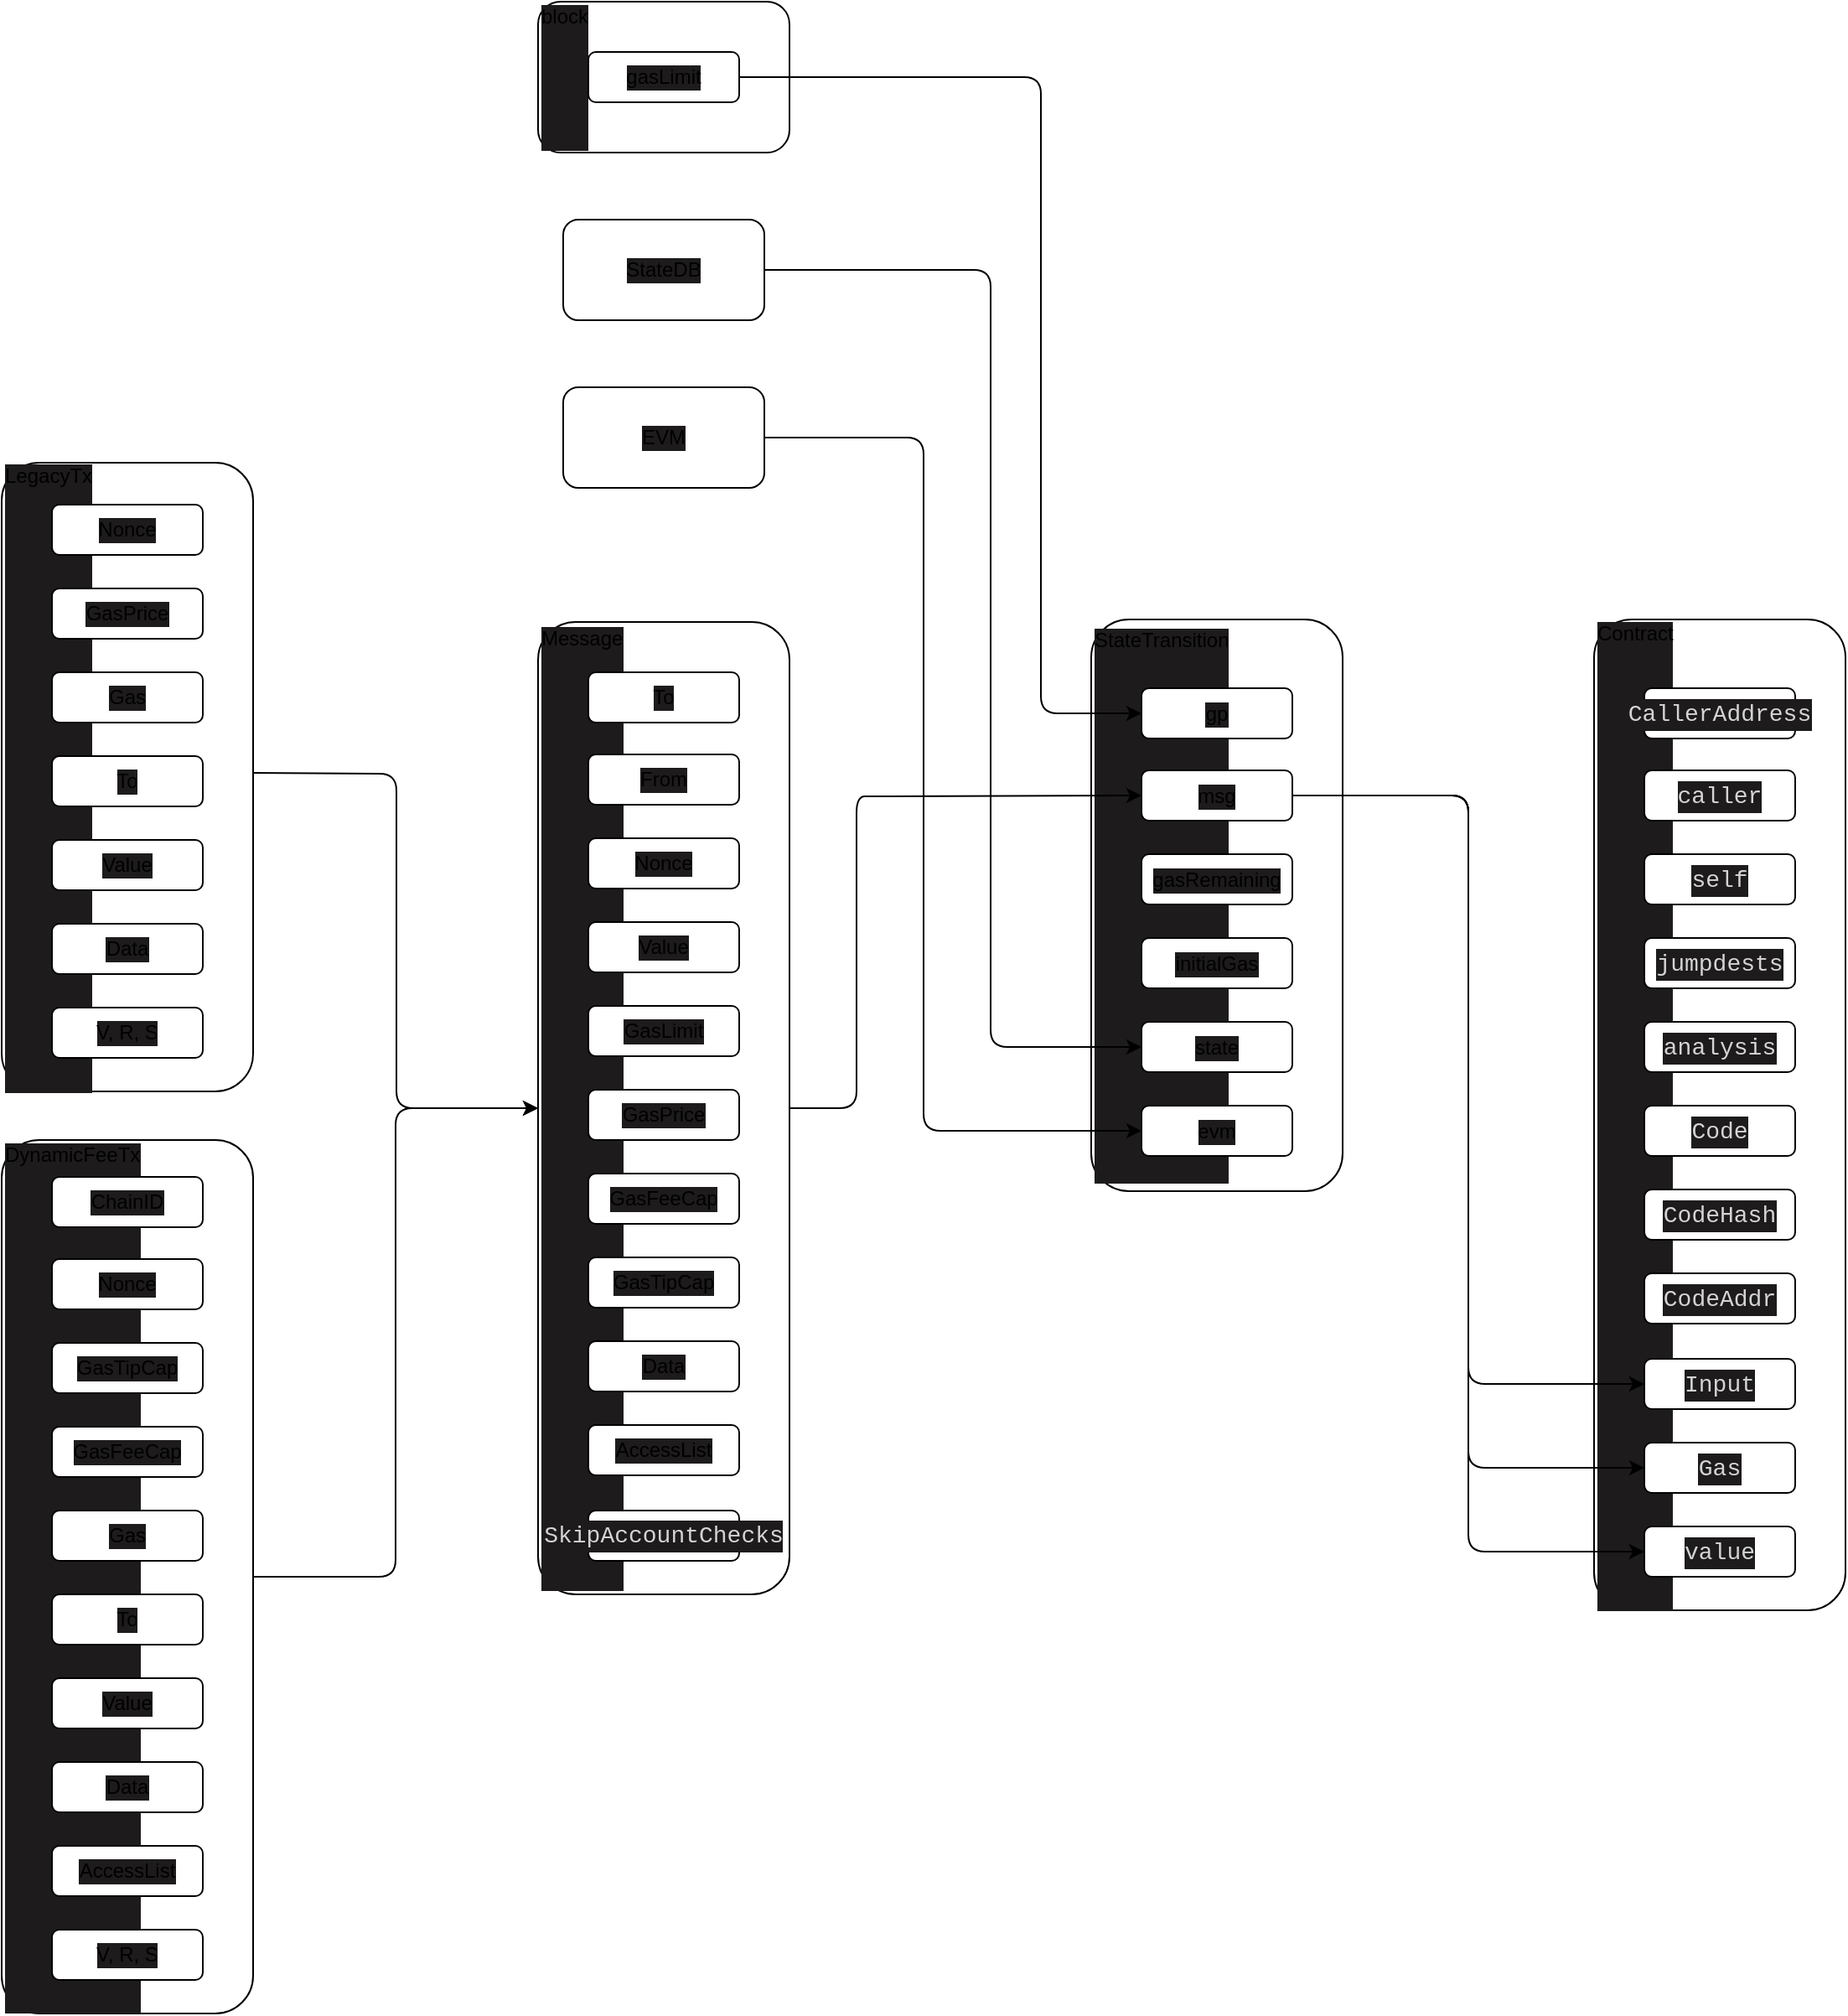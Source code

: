 <mxfile>
    <diagram id="FlmswCmc56v3vRLj65B9" name="Page-1">
        <mxGraphModel dx="1132" dy="1961" grid="1" gridSize="10" guides="1" tooltips="1" connect="1" arrows="1" fold="1" page="1" pageScale="1" pageWidth="827" pageHeight="1169" math="0" shadow="0">
            <root>
                <mxCell id="0"/>
                <mxCell id="1" parent="0"/>
                <mxCell id="44" value="Contract&lt;br&gt;&lt;br&gt;&lt;br&gt;&lt;br&gt;&lt;br&gt;&lt;br&gt;&lt;br&gt;&lt;br&gt;&lt;br&gt;&lt;br&gt;&lt;br&gt;&lt;br&gt;&lt;br&gt;&lt;br&gt;&lt;br&gt;&lt;br&gt;&lt;br&gt;&lt;br&gt;&lt;br&gt;&lt;br&gt;&lt;br&gt;&lt;br&gt;&lt;br&gt;&lt;br&gt;&lt;br&gt;&lt;br&gt;&lt;br&gt;&lt;br&gt;&lt;br&gt;&lt;br&gt;&lt;br&gt;&lt;br&gt;&lt;br&gt;&lt;br&gt;&lt;br&gt;&lt;br&gt;&lt;br&gt;&lt;br&gt;&lt;br&gt;&lt;br&gt;&lt;br&gt;" style="rounded=1;whiteSpace=wrap;html=1;align=left;labelBackgroundColor=#1D1B1B;" vertex="1" parent="1">
                    <mxGeometry x="1000" y="308.5" width="150" height="591" as="geometry"/>
                </mxCell>
                <mxCell id="43" value="DynamicFeeTx&lt;br&gt;&lt;br&gt;&lt;br&gt;&lt;br&gt;&lt;br&gt;&lt;br&gt;&lt;br&gt;&lt;br&gt;&lt;br&gt;&lt;br&gt;&lt;br&gt;&lt;br&gt;&lt;br&gt;&lt;br&gt;&lt;br&gt;&lt;br&gt;&lt;br&gt;&lt;br&gt;&lt;br&gt;&lt;br&gt;&lt;br&gt;&lt;br&gt;&lt;br&gt;&lt;br&gt;&lt;br&gt;&lt;br&gt;&lt;br&gt;&lt;br&gt;&lt;br&gt;&lt;br&gt;&lt;br&gt;&lt;br&gt;&lt;br&gt;&lt;br&gt;&lt;br&gt;&lt;br&gt;" style="rounded=1;whiteSpace=wrap;html=1;align=left;labelBackgroundColor=#1D1B1B;" vertex="1" parent="1">
                    <mxGeometry x="50" y="619" width="150" height="521" as="geometry"/>
                </mxCell>
                <mxCell id="42" value="LegacyTx&lt;br&gt;&lt;br&gt;&lt;br&gt;&lt;br&gt;&lt;br&gt;&lt;br&gt;&lt;br&gt;&lt;br&gt;&lt;br&gt;&lt;br&gt;&lt;br&gt;&lt;br&gt;&lt;br&gt;&lt;br&gt;&lt;br&gt;&lt;br&gt;&lt;br&gt;&lt;br&gt;&lt;br&gt;&lt;br&gt;&lt;br&gt;&lt;br&gt;&lt;br&gt;&lt;br&gt;&lt;br&gt;&lt;br&gt;" style="rounded=1;whiteSpace=wrap;html=1;align=left;labelBackgroundColor=#1D1B1B;" vertex="1" parent="1">
                    <mxGeometry x="50" y="215" width="150" height="375" as="geometry"/>
                </mxCell>
                <mxCell id="41" value="Message&lt;br&gt;&lt;br&gt;&lt;br&gt;&lt;br&gt;&lt;br&gt;&lt;br&gt;&lt;br&gt;&lt;br&gt;&lt;br&gt;&lt;br&gt;&lt;br&gt;&lt;br&gt;&lt;br&gt;&lt;br&gt;&lt;br&gt;&lt;br&gt;&lt;br&gt;&lt;br&gt;&lt;br&gt;&lt;br&gt;&lt;br&gt;&lt;br&gt;&lt;br&gt;&lt;br&gt;&lt;br&gt;&lt;br&gt;&lt;br&gt;&lt;br&gt;&lt;br&gt;&lt;br&gt;&lt;br&gt;&lt;br&gt;&lt;br&gt;&lt;br&gt;&lt;br&gt;&lt;br&gt;&lt;br&gt;&lt;br&gt;&lt;br&gt;&lt;br&gt;" style="rounded=1;whiteSpace=wrap;html=1;align=left;labelBackgroundColor=#1D1B1B;" vertex="1" parent="1">
                    <mxGeometry x="370" y="310" width="150" height="580" as="geometry"/>
                </mxCell>
                <mxCell id="2" value="EVM" style="rounded=1;whiteSpace=wrap;html=1;labelBackgroundColor=#1D1B1B;" parent="1" vertex="1">
                    <mxGeometry x="385" y="170" width="120" height="60" as="geometry"/>
                </mxCell>
                <mxCell id="3" value="StateDB" style="rounded=1;whiteSpace=wrap;html=1;labelBackgroundColor=#1D1B1B;" parent="1" vertex="1">
                    <mxGeometry x="385" y="70" width="120" height="60" as="geometry"/>
                </mxCell>
                <mxCell id="4" value="Nonce" style="rounded=1;whiteSpace=wrap;html=1;labelBackgroundColor=#1D1B1B;" parent="1" vertex="1">
                    <mxGeometry x="80" y="240" width="90" height="30" as="geometry"/>
                </mxCell>
                <mxCell id="5" value="GasPrice" style="rounded=1;whiteSpace=wrap;html=1;labelBackgroundColor=#1D1B1B;" parent="1" vertex="1">
                    <mxGeometry x="80" y="290" width="90" height="30" as="geometry"/>
                </mxCell>
                <mxCell id="6" value="Gas" style="rounded=1;whiteSpace=wrap;html=1;labelBackgroundColor=#1D1B1B;" parent="1" vertex="1">
                    <mxGeometry x="80" y="340" width="90" height="30" as="geometry"/>
                </mxCell>
                <mxCell id="7" value="To" style="rounded=1;whiteSpace=wrap;html=1;labelBackgroundColor=#1D1B1B;" parent="1" vertex="1">
                    <mxGeometry x="80" y="390" width="90" height="30" as="geometry"/>
                </mxCell>
                <mxCell id="8" value="Value" style="rounded=1;whiteSpace=wrap;html=1;labelBackgroundColor=#1D1B1B;" parent="1" vertex="1">
                    <mxGeometry x="80" y="440" width="90" height="30" as="geometry"/>
                </mxCell>
                <mxCell id="9" value="Data" style="rounded=1;whiteSpace=wrap;html=1;labelBackgroundColor=#1D1B1B;" parent="1" vertex="1">
                    <mxGeometry x="80" y="490" width="90" height="30" as="geometry"/>
                </mxCell>
                <mxCell id="10" value="V, R, S" style="rounded=1;whiteSpace=wrap;html=1;labelBackgroundColor=#1D1B1B;" parent="1" vertex="1">
                    <mxGeometry x="80" y="540" width="90" height="30" as="geometry"/>
                </mxCell>
                <mxCell id="11" value="Nonce" style="rounded=1;whiteSpace=wrap;html=1;labelBackgroundColor=#1D1B1B;" parent="1" vertex="1">
                    <mxGeometry x="80" y="690" width="90" height="30" as="geometry"/>
                </mxCell>
                <mxCell id="12" value="GasTipCap" style="rounded=1;whiteSpace=wrap;html=1;labelBackgroundColor=#1D1B1B;" parent="1" vertex="1">
                    <mxGeometry x="80" y="740" width="90" height="30" as="geometry"/>
                </mxCell>
                <mxCell id="13" value="GasFeeCap" style="rounded=1;whiteSpace=wrap;html=1;labelBackgroundColor=#1D1B1B;" parent="1" vertex="1">
                    <mxGeometry x="80" y="790" width="90" height="30" as="geometry"/>
                </mxCell>
                <mxCell id="14" value="Gas" style="rounded=1;whiteSpace=wrap;html=1;labelBackgroundColor=#1D1B1B;" parent="1" vertex="1">
                    <mxGeometry x="80" y="840" width="90" height="30" as="geometry"/>
                </mxCell>
                <mxCell id="15" value="To" style="rounded=1;whiteSpace=wrap;html=1;labelBackgroundColor=#1D1B1B;" parent="1" vertex="1">
                    <mxGeometry x="80" y="890" width="90" height="30" as="geometry"/>
                </mxCell>
                <mxCell id="16" value="Value" style="rounded=1;whiteSpace=wrap;html=1;labelBackgroundColor=#1D1B1B;" parent="1" vertex="1">
                    <mxGeometry x="80" y="940" width="90" height="30" as="geometry"/>
                </mxCell>
                <mxCell id="17" value="Data" style="rounded=1;whiteSpace=wrap;html=1;labelBackgroundColor=#1D1B1B;" parent="1" vertex="1">
                    <mxGeometry x="80" y="990" width="90" height="30" as="geometry"/>
                </mxCell>
                <mxCell id="18" value="ChainID" style="rounded=1;whiteSpace=wrap;html=1;labelBackgroundColor=#1D1B1B;" parent="1" vertex="1">
                    <mxGeometry x="80" y="641" width="90" height="30" as="geometry"/>
                </mxCell>
                <mxCell id="19" value="AccessList" style="rounded=1;whiteSpace=wrap;html=1;labelBackgroundColor=#1D1B1B;" parent="1" vertex="1">
                    <mxGeometry x="80" y="1040" width="90" height="30" as="geometry"/>
                </mxCell>
                <mxCell id="20" value="V, R, S" style="rounded=1;whiteSpace=wrap;html=1;labelBackgroundColor=#1D1B1B;" parent="1" vertex="1">
                    <mxGeometry x="80" y="1090" width="90" height="30" as="geometry"/>
                </mxCell>
                <mxCell id="21" value="From" style="rounded=1;whiteSpace=wrap;html=1;labelBackgroundColor=#1D1B1B;" parent="1" vertex="1">
                    <mxGeometry x="400" y="389" width="90" height="30" as="geometry"/>
                </mxCell>
                <mxCell id="22" value="Nonce" style="rounded=1;whiteSpace=wrap;html=1;labelBackgroundColor=#1D1B1B;" parent="1" vertex="1">
                    <mxGeometry x="400" y="439" width="90" height="30" as="geometry"/>
                </mxCell>
                <mxCell id="23" value="Value" style="rounded=1;whiteSpace=wrap;html=1;labelBackgroundColor=#1D1B1B;" parent="1" vertex="1">
                    <mxGeometry x="400" y="489" width="90" height="30" as="geometry"/>
                </mxCell>
                <mxCell id="24" value="GasLimit" style="rounded=1;whiteSpace=wrap;html=1;labelBackgroundColor=#1D1B1B;" parent="1" vertex="1">
                    <mxGeometry x="400" y="539" width="90" height="30" as="geometry"/>
                </mxCell>
                <mxCell id="25" value="GasPrice" style="rounded=1;whiteSpace=wrap;html=1;labelBackgroundColor=#1D1B1B;" parent="1" vertex="1">
                    <mxGeometry x="400" y="589" width="90" height="30" as="geometry"/>
                </mxCell>
                <mxCell id="26" value="GasFeeCap" style="rounded=1;whiteSpace=wrap;html=1;labelBackgroundColor=#1D1B1B;" parent="1" vertex="1">
                    <mxGeometry x="400" y="639" width="90" height="30" as="geometry"/>
                </mxCell>
                <mxCell id="27" value="GasTipCap" style="rounded=1;whiteSpace=wrap;html=1;labelBackgroundColor=#1D1B1B;" parent="1" vertex="1">
                    <mxGeometry x="400" y="689" width="90" height="30" as="geometry"/>
                </mxCell>
                <mxCell id="28" value="To" style="rounded=1;whiteSpace=wrap;html=1;labelBackgroundColor=#1D1B1B;" parent="1" vertex="1">
                    <mxGeometry x="400" y="340" width="90" height="30" as="geometry"/>
                </mxCell>
                <mxCell id="40" value="StateTransition&lt;br&gt;&lt;br&gt;&lt;br&gt;&lt;br&gt;&lt;br&gt;&lt;br&gt;&lt;br&gt;&lt;br&gt;&lt;br&gt;&lt;br&gt;&lt;br&gt;&lt;br&gt;&lt;br&gt;&lt;br&gt;&lt;br&gt;&lt;br&gt;&lt;br&gt;&lt;br&gt;&lt;br&gt;&lt;br&gt;&lt;br&gt;&lt;br&gt;&lt;br&gt;" style="rounded=1;whiteSpace=wrap;html=1;align=left;labelBackgroundColor=#1D1B1B;" vertex="1" parent="1">
                    <mxGeometry x="700" y="308.5" width="150" height="341" as="geometry"/>
                </mxCell>
                <mxCell id="29" value="Data" style="rounded=1;whiteSpace=wrap;html=1;labelBackgroundColor=#1D1B1B;" parent="1" vertex="1">
                    <mxGeometry x="400" y="739" width="90" height="30" as="geometry"/>
                </mxCell>
                <mxCell id="30" value="AccessList" style="rounded=1;whiteSpace=wrap;html=1;labelBackgroundColor=#1D1B1B;" parent="1" vertex="1">
                    <mxGeometry x="400" y="789" width="90" height="30" as="geometry"/>
                </mxCell>
                <mxCell id="31" value="&lt;div style=&quot;color: rgb(212, 212, 212); font-family: Consolas, &amp;quot;Courier New&amp;quot;, monospace; font-size: 14px; line-height: 19px;&quot;&gt;SkipAccountChecks&lt;/div&gt;" style="rounded=1;whiteSpace=wrap;html=1;labelBackgroundColor=#1D1B1B;" parent="1" vertex="1">
                    <mxGeometry x="400" y="840" width="90" height="30" as="geometry"/>
                </mxCell>
                <mxCell id="32" value="msg" style="rounded=1;whiteSpace=wrap;html=1;labelBackgroundColor=#1D1B1B;" parent="1" vertex="1">
                    <mxGeometry x="730" y="398.5" width="90" height="30" as="geometry"/>
                </mxCell>
                <mxCell id="33" value="gasRemaining" style="rounded=1;whiteSpace=wrap;html=1;labelBackgroundColor=#1D1B1B;" parent="1" vertex="1">
                    <mxGeometry x="730" y="448.5" width="90" height="30" as="geometry"/>
                </mxCell>
                <mxCell id="34" value="initialGas" style="rounded=1;whiteSpace=wrap;html=1;labelBackgroundColor=#1D1B1B;" parent="1" vertex="1">
                    <mxGeometry x="730" y="498.5" width="90" height="30" as="geometry"/>
                </mxCell>
                <mxCell id="35" value="state" style="rounded=1;whiteSpace=wrap;html=1;labelBackgroundColor=#1D1B1B;" parent="1" vertex="1">
                    <mxGeometry x="730" y="548.5" width="90" height="30" as="geometry"/>
                </mxCell>
                <mxCell id="39" value="block&lt;br&gt;&lt;br&gt;&lt;br&gt;&lt;br&gt;&lt;br&gt;&lt;br&gt;" style="rounded=1;whiteSpace=wrap;html=1;align=left;labelBackgroundColor=#1D1B1B;" vertex="1" parent="1">
                    <mxGeometry x="370" y="-60" width="150" height="90" as="geometry"/>
                </mxCell>
                <mxCell id="36" value="evm" style="rounded=1;whiteSpace=wrap;html=1;labelBackgroundColor=#1D1B1B;" parent="1" vertex="1">
                    <mxGeometry x="730" y="598.5" width="90" height="30" as="geometry"/>
                </mxCell>
                <mxCell id="37" value="gp" style="rounded=1;whiteSpace=wrap;html=1;labelBackgroundColor=#1D1B1B;" parent="1" vertex="1">
                    <mxGeometry x="730" y="349.5" width="90" height="30" as="geometry"/>
                </mxCell>
                <mxCell id="38" value="gasLimit" style="rounded=1;whiteSpace=wrap;html=1;labelBackgroundColor=#1D1B1B;" vertex="1" parent="1">
                    <mxGeometry x="400" y="-30" width="90" height="30" as="geometry"/>
                </mxCell>
                <mxCell id="45" value="&lt;div style=&quot;color: rgb(212, 212, 212); font-family: Consolas, &amp;quot;Courier New&amp;quot;, monospace; font-size: 14px; line-height: 19px;&quot;&gt;caller&lt;/div&gt;" style="rounded=1;whiteSpace=wrap;html=1;labelBackgroundColor=#1D1B1B;" vertex="1" parent="1">
                    <mxGeometry x="1030" y="398.5" width="90" height="30" as="geometry"/>
                </mxCell>
                <mxCell id="46" value="&lt;div style=&quot;color: rgb(212, 212, 212); font-family: Consolas, &amp;quot;Courier New&amp;quot;, monospace; font-size: 14px; line-height: 19px;&quot;&gt;self&lt;/div&gt;" style="rounded=1;whiteSpace=wrap;html=1;labelBackgroundColor=#1D1B1B;" vertex="1" parent="1">
                    <mxGeometry x="1030" y="448.5" width="90" height="30" as="geometry"/>
                </mxCell>
                <mxCell id="47" value="&lt;div style=&quot;color: rgb(212, 212, 212); font-family: Consolas, &amp;quot;Courier New&amp;quot;, monospace; font-size: 14px; line-height: 19px;&quot;&gt;jumpdests&lt;/div&gt;" style="rounded=1;whiteSpace=wrap;html=1;labelBackgroundColor=#1D1B1B;" vertex="1" parent="1">
                    <mxGeometry x="1030" y="498.5" width="90" height="30" as="geometry"/>
                </mxCell>
                <mxCell id="48" value="&lt;div style=&quot;color: rgb(212, 212, 212); font-family: Consolas, &amp;quot;Courier New&amp;quot;, monospace; font-size: 14px; line-height: 19px;&quot;&gt;analysis&lt;/div&gt;" style="rounded=1;whiteSpace=wrap;html=1;labelBackgroundColor=#1D1B1B;" vertex="1" parent="1">
                    <mxGeometry x="1030" y="548.5" width="90" height="30" as="geometry"/>
                </mxCell>
                <mxCell id="49" value="&lt;div style=&quot;color: rgb(212, 212, 212); font-family: Consolas, &amp;quot;Courier New&amp;quot;, monospace; font-size: 14px; line-height: 19px;&quot;&gt;Code&lt;/div&gt;" style="rounded=1;whiteSpace=wrap;html=1;labelBackgroundColor=#1D1B1B;" vertex="1" parent="1">
                    <mxGeometry x="1030" y="598.5" width="90" height="30" as="geometry"/>
                </mxCell>
                <mxCell id="50" value="&lt;div style=&quot;color: rgb(212, 212, 212); font-family: Consolas, &amp;quot;Courier New&amp;quot;, monospace; font-size: 14px; line-height: 19px;&quot;&gt;CallerAddress&lt;/div&gt;" style="rounded=1;whiteSpace=wrap;html=1;labelBackgroundColor=#1D1B1B;" vertex="1" parent="1">
                    <mxGeometry x="1030" y="349.5" width="90" height="30" as="geometry"/>
                </mxCell>
                <mxCell id="51" value="&lt;div style=&quot;color: rgb(212, 212, 212); font-family: Consolas, &amp;quot;Courier New&amp;quot;, monospace; font-size: 14px; line-height: 19px;&quot;&gt;CodeHash&lt;/div&gt;" style="rounded=1;whiteSpace=wrap;html=1;labelBackgroundColor=#1D1B1B;" vertex="1" parent="1">
                    <mxGeometry x="1030" y="648.5" width="90" height="30" as="geometry"/>
                </mxCell>
                <mxCell id="52" value="&lt;div style=&quot;color: rgb(212, 212, 212); font-family: Consolas, &amp;quot;Courier New&amp;quot;, monospace; font-size: 14px; line-height: 19px;&quot;&gt;CodeAddr&lt;/div&gt;" style="rounded=1;whiteSpace=wrap;html=1;labelBackgroundColor=#1D1B1B;" vertex="1" parent="1">
                    <mxGeometry x="1030" y="698.5" width="90" height="30" as="geometry"/>
                </mxCell>
                <mxCell id="53" value="&lt;div style=&quot;color: rgb(212, 212, 212); font-family: Consolas, &amp;quot;Courier New&amp;quot;, monospace; font-size: 14px; line-height: 19px;&quot;&gt;Input&lt;/div&gt;" style="rounded=1;whiteSpace=wrap;html=1;labelBackgroundColor=#1D1B1B;" vertex="1" parent="1">
                    <mxGeometry x="1030" y="749.5" width="90" height="30" as="geometry"/>
                </mxCell>
                <mxCell id="54" value="&lt;div style=&quot;color: rgb(212, 212, 212); font-family: Consolas, &amp;quot;Courier New&amp;quot;, monospace; font-size: 14px; line-height: 19px;&quot;&gt;Gas&lt;/div&gt;" style="rounded=1;whiteSpace=wrap;html=1;labelBackgroundColor=#1D1B1B;" vertex="1" parent="1">
                    <mxGeometry x="1030" y="799.5" width="90" height="30" as="geometry"/>
                </mxCell>
                <mxCell id="55" value="&lt;div style=&quot;color: rgb(212, 212, 212); font-family: Consolas, &amp;quot;Courier New&amp;quot;, monospace; font-size: 14px; line-height: 19px;&quot;&gt;value&lt;/div&gt;" style="rounded=1;whiteSpace=wrap;html=1;labelBackgroundColor=#1D1B1B;" vertex="1" parent="1">
                    <mxGeometry x="1030" y="849.5" width="90" height="30" as="geometry"/>
                </mxCell>
                <mxCell id="56" value="" style="endArrow=classic;html=1;exitX=1;exitY=0.5;exitDx=0;exitDy=0;edgeStyle=orthogonalEdgeStyle;entryX=0;entryY=0.5;entryDx=0;entryDy=0;labelBackgroundColor=#1D1B1B;" edge="1" parent="1" source="32" target="53">
                    <mxGeometry width="50" height="50" relative="1" as="geometry">
                        <mxPoint x="630" y="610" as="sourcePoint"/>
                        <mxPoint x="680" y="560" as="targetPoint"/>
                    </mxGeometry>
                </mxCell>
                <mxCell id="57" value="" style="endArrow=classic;html=1;exitX=1;exitY=0.5;exitDx=0;exitDy=0;edgeStyle=orthogonalEdgeStyle;entryX=0;entryY=0.5;entryDx=0;entryDy=0;labelBackgroundColor=#1D1B1B;" edge="1" parent="1" source="32" target="54">
                    <mxGeometry width="50" height="50" relative="1" as="geometry">
                        <mxPoint x="830" y="423.5" as="sourcePoint"/>
                        <mxPoint x="1040" y="774.5" as="targetPoint"/>
                    </mxGeometry>
                </mxCell>
                <mxCell id="58" value="" style="endArrow=classic;html=1;exitX=1;exitY=0.5;exitDx=0;exitDy=0;edgeStyle=orthogonalEdgeStyle;entryX=0;entryY=0.5;entryDx=0;entryDy=0;labelBackgroundColor=#1D1B1B;" edge="1" parent="1" source="32" target="55">
                    <mxGeometry width="50" height="50" relative="1" as="geometry">
                        <mxPoint x="830" y="423.5" as="sourcePoint"/>
                        <mxPoint x="1040" y="824.5" as="targetPoint"/>
                    </mxGeometry>
                </mxCell>
                <mxCell id="59" value="" style="endArrow=classic;html=1;exitX=1;exitY=0.5;exitDx=0;exitDy=0;edgeStyle=orthogonalEdgeStyle;entryX=0;entryY=0.5;entryDx=0;entryDy=0;labelBackgroundColor=#1D1B1B;" edge="1" parent="1" source="3" target="35">
                    <mxGeometry width="50" height="50" relative="1" as="geometry">
                        <mxPoint x="830" y="423.5" as="sourcePoint"/>
                        <mxPoint x="1040" y="874.5" as="targetPoint"/>
                        <Array as="points">
                            <mxPoint x="640" y="100"/>
                            <mxPoint x="640" y="564"/>
                        </Array>
                    </mxGeometry>
                </mxCell>
                <mxCell id="60" value="" style="endArrow=classic;html=1;exitX=1;exitY=0.5;exitDx=0;exitDy=0;edgeStyle=orthogonalEdgeStyle;entryX=0;entryY=0.5;entryDx=0;entryDy=0;labelBackgroundColor=#1D1B1B;" edge="1" parent="1" source="2" target="36">
                    <mxGeometry width="50" height="50" relative="1" as="geometry">
                        <mxPoint x="515" y="110" as="sourcePoint"/>
                        <mxPoint x="740" y="573.5" as="targetPoint"/>
                        <Array as="points">
                            <mxPoint x="600" y="200"/>
                            <mxPoint x="600" y="614"/>
                        </Array>
                    </mxGeometry>
                </mxCell>
                <mxCell id="61" value="" style="endArrow=classic;html=1;exitX=1;exitY=0.5;exitDx=0;exitDy=0;edgeStyle=orthogonalEdgeStyle;entryX=0;entryY=0.5;entryDx=0;entryDy=0;labelBackgroundColor=#1D1B1B;" edge="1" parent="1" source="38" target="37">
                    <mxGeometry width="50" height="50" relative="1" as="geometry">
                        <mxPoint x="515" y="110" as="sourcePoint"/>
                        <mxPoint x="740" y="573.5" as="targetPoint"/>
                        <Array as="points">
                            <mxPoint x="670" y="-15"/>
                            <mxPoint x="670" y="365"/>
                        </Array>
                    </mxGeometry>
                </mxCell>
                <mxCell id="62" value="" style="endArrow=classic;html=1;edgeStyle=orthogonalEdgeStyle;entryX=0;entryY=0.5;entryDx=0;entryDy=0;exitX=1;exitY=0.5;exitDx=0;exitDy=0;labelBackgroundColor=#1D1B1B;" edge="1" parent="1" source="41" target="32">
                    <mxGeometry width="50" height="50" relative="1" as="geometry">
                        <mxPoint x="550" y="600" as="sourcePoint"/>
                        <mxPoint x="740" y="623.5" as="targetPoint"/>
                        <Array as="points">
                            <mxPoint x="560" y="600"/>
                            <mxPoint x="560" y="414"/>
                            <mxPoint x="570" y="414"/>
                        </Array>
                    </mxGeometry>
                </mxCell>
                <mxCell id="63" value="" style="endArrow=classic;html=1;entryX=0;entryY=0.5;entryDx=0;entryDy=0;edgeStyle=orthogonalEdgeStyle;labelBackgroundColor=#1D1B1B;" edge="1" parent="1" target="41">
                    <mxGeometry width="50" height="50" relative="1" as="geometry">
                        <mxPoint x="200" y="400" as="sourcePoint"/>
                        <mxPoint x="414" y="253.5" as="targetPoint"/>
                    </mxGeometry>
                </mxCell>
                <mxCell id="64" value="" style="endArrow=classic;html=1;entryX=0;entryY=0.5;entryDx=0;entryDy=0;edgeStyle=orthogonalEdgeStyle;labelBackgroundColor=#1D1B1B;" edge="1" parent="1" source="43" target="41">
                    <mxGeometry width="50" height="50" relative="1" as="geometry">
                        <mxPoint x="200" y="730" as="sourcePoint"/>
                        <mxPoint x="370" y="729" as="targetPoint"/>
                    </mxGeometry>
                </mxCell>
            </root>
        </mxGraphModel>
    </diagram>
</mxfile>